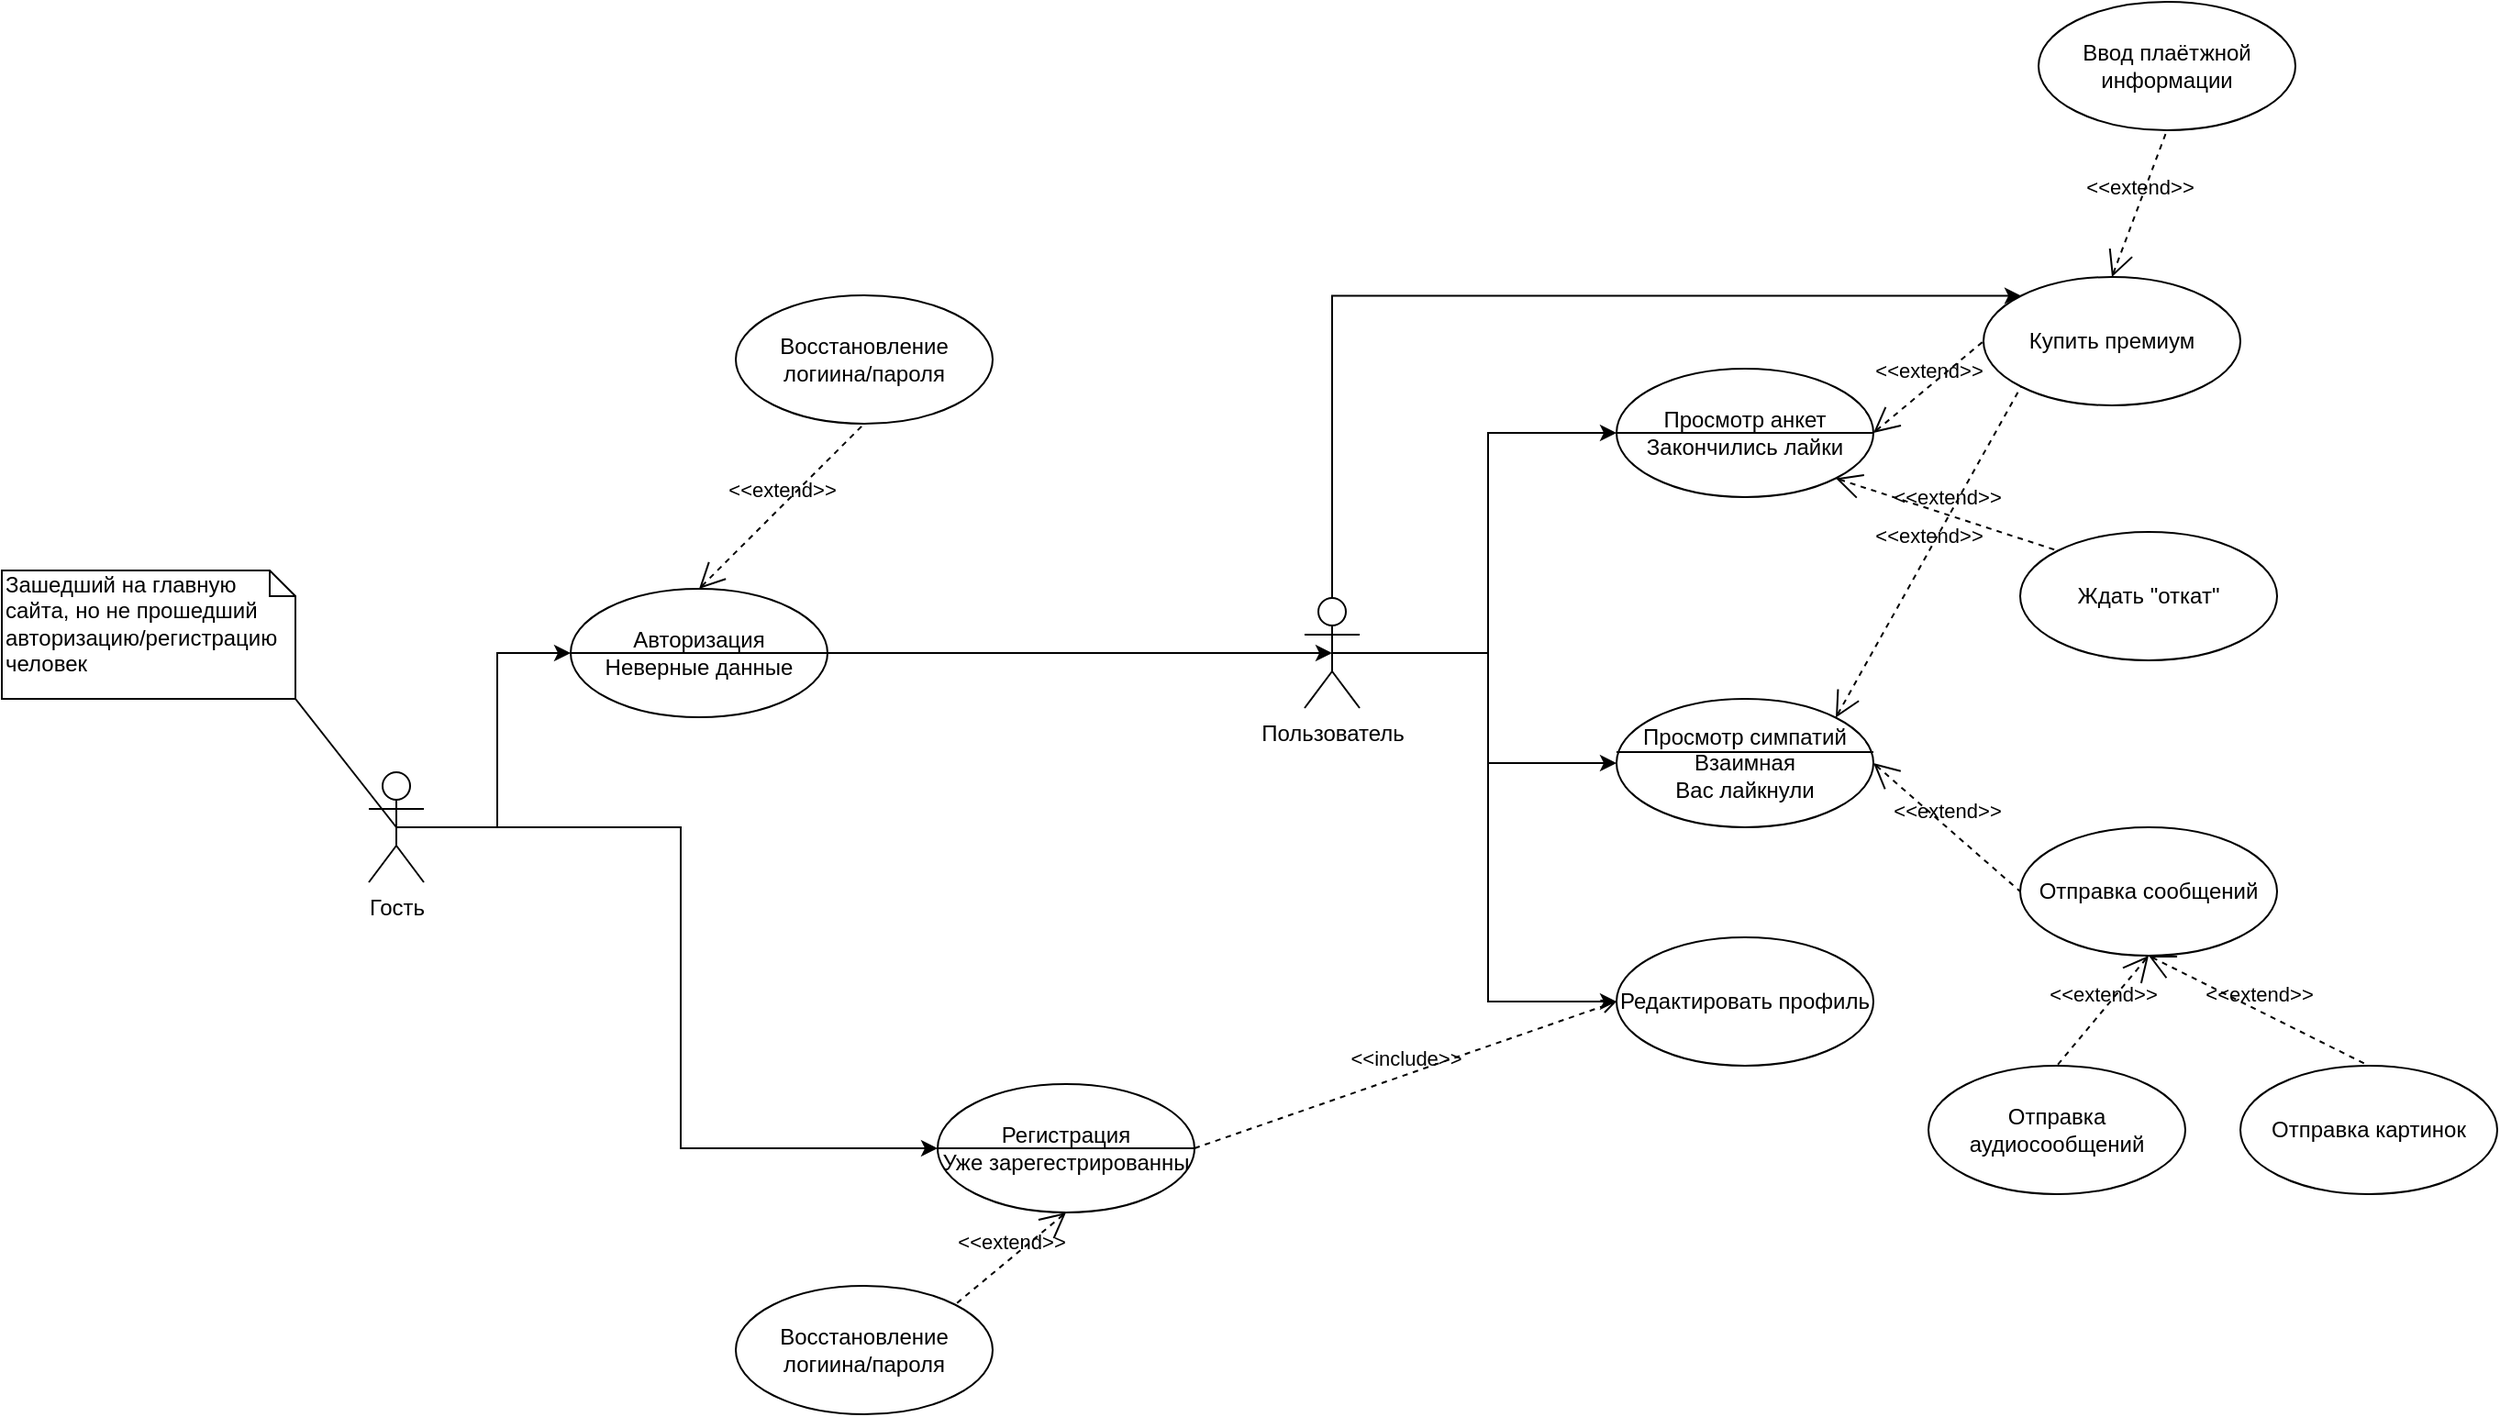 <mxfile version="12.6.5" type="device"><diagram name="Page-1" id="e7e014a7-5840-1c2e-5031-d8a46d1fe8dd"><mxGraphModel dx="2567" dy="862" grid="1" gridSize="10" guides="1" tooltips="1" connect="1" arrows="1" fold="1" page="1" pageScale="1" pageWidth="1169" pageHeight="826" background="#ffffff" math="0" shadow="0"><root><mxCell id="0"/><mxCell id="1" parent="0"/><mxCell id="LJco6tQhT-BtaoY_4gBt-48" style="edgeStyle=orthogonalEdgeStyle;rounded=0;orthogonalLoop=1;jettySize=auto;html=1;exitX=0.5;exitY=0.5;exitDx=0;exitDy=0;exitPerimeter=0;entryX=0;entryY=0.5;entryDx=0;entryDy=0;" edge="1" parent="1" source="LJco6tQhT-BtaoY_4gBt-41" target="LJco6tQhT-BtaoY_4gBt-44"><mxGeometry relative="1" as="geometry"/></mxCell><mxCell id="LJco6tQhT-BtaoY_4gBt-49" style="edgeStyle=orthogonalEdgeStyle;rounded=0;orthogonalLoop=1;jettySize=auto;html=1;exitX=0.5;exitY=0.5;exitDx=0;exitDy=0;exitPerimeter=0;entryX=0;entryY=0.5;entryDx=0;entryDy=0;" edge="1" parent="1" source="LJco6tQhT-BtaoY_4gBt-41" target="LJco6tQhT-BtaoY_4gBt-42"><mxGeometry relative="1" as="geometry"/></mxCell><mxCell id="LJco6tQhT-BtaoY_4gBt-41" value="Гость" style="shape=umlActor;verticalLabelPosition=bottom;labelBackgroundColor=#ffffff;verticalAlign=top;html=1;" vertex="1" parent="1"><mxGeometry x="80" y="460" width="30" height="60" as="geometry"/></mxCell><mxCell id="LJco6tQhT-BtaoY_4gBt-42" value="Регистрация&lt;br&gt;Уже зарегестрированны" style="ellipse;whiteSpace=wrap;html=1;" vertex="1" parent="1"><mxGeometry x="390" y="630" width="140" height="70" as="geometry"/></mxCell><mxCell id="LJco6tQhT-BtaoY_4gBt-68" style="edgeStyle=orthogonalEdgeStyle;rounded=0;orthogonalLoop=1;jettySize=auto;html=1;exitX=0.5;exitY=0.5;exitDx=0;exitDy=0;exitPerimeter=0;entryX=0;entryY=0.5;entryDx=0;entryDy=0;" edge="1" parent="1" source="LJco6tQhT-BtaoY_4gBt-43" target="LJco6tQhT-BtaoY_4gBt-52"><mxGeometry relative="1" as="geometry"/></mxCell><mxCell id="LJco6tQhT-BtaoY_4gBt-72" style="edgeStyle=orthogonalEdgeStyle;rounded=0;orthogonalLoop=1;jettySize=auto;html=1;exitX=0.5;exitY=0.5;exitDx=0;exitDy=0;exitPerimeter=0;entryX=0;entryY=0.5;entryDx=0;entryDy=0;" edge="1" parent="1" source="LJco6tQhT-BtaoY_4gBt-43" target="LJco6tQhT-BtaoY_4gBt-71"><mxGeometry relative="1" as="geometry"/></mxCell><mxCell id="LJco6tQhT-BtaoY_4gBt-78" style="edgeStyle=orthogonalEdgeStyle;rounded=0;orthogonalLoop=1;jettySize=auto;html=1;exitX=0.5;exitY=0.5;exitDx=0;exitDy=0;exitPerimeter=0;entryX=0;entryY=0;entryDx=0;entryDy=0;" edge="1" parent="1" source="LJco6tQhT-BtaoY_4gBt-43" target="LJco6tQhT-BtaoY_4gBt-74"><mxGeometry relative="1" as="geometry"><Array as="points"><mxPoint x="605" y="200"/></Array></mxGeometry></mxCell><mxCell id="LJco6tQhT-BtaoY_4gBt-85" style="edgeStyle=orthogonalEdgeStyle;rounded=0;orthogonalLoop=1;jettySize=auto;html=1;exitX=0.5;exitY=0.5;exitDx=0;exitDy=0;exitPerimeter=0;entryX=0;entryY=0.5;entryDx=0;entryDy=0;" edge="1" parent="1" source="LJco6tQhT-BtaoY_4gBt-43" target="LJco6tQhT-BtaoY_4gBt-84"><mxGeometry relative="1" as="geometry"/></mxCell><mxCell id="LJco6tQhT-BtaoY_4gBt-43" value="Пользователь" style="shape=umlActor;verticalLabelPosition=bottom;labelBackgroundColor=#ffffff;verticalAlign=top;html=1;" vertex="1" parent="1"><mxGeometry x="590" y="365" width="30" height="60" as="geometry"/></mxCell><mxCell id="LJco6tQhT-BtaoY_4gBt-64" style="edgeStyle=orthogonalEdgeStyle;rounded=0;orthogonalLoop=1;jettySize=auto;html=1;exitX=1;exitY=0.5;exitDx=0;exitDy=0;entryX=0.5;entryY=0.5;entryDx=0;entryDy=0;entryPerimeter=0;" edge="1" parent="1" source="LJco6tQhT-BtaoY_4gBt-44" target="LJco6tQhT-BtaoY_4gBt-43"><mxGeometry relative="1" as="geometry"><Array as="points"><mxPoint x="605" y="395"/></Array></mxGeometry></mxCell><mxCell id="LJco6tQhT-BtaoY_4gBt-44" value="Авторизация&lt;br&gt;Неверные данные" style="ellipse;whiteSpace=wrap;html=1;" vertex="1" parent="1"><mxGeometry x="190" y="360" width="140" height="70" as="geometry"/></mxCell><mxCell id="LJco6tQhT-BtaoY_4gBt-52" value="Редактировать профиль" style="ellipse;whiteSpace=wrap;html=1;" vertex="1" parent="1"><mxGeometry x="760" y="550" width="140" height="70" as="geometry"/></mxCell><mxCell id="LJco6tQhT-BtaoY_4gBt-57" value="Восстановление логиина/пароля" style="ellipse;whiteSpace=wrap;html=1;" vertex="1" parent="1"><mxGeometry x="280" y="200" width="140" height="70" as="geometry"/></mxCell><mxCell id="LJco6tQhT-BtaoY_4gBt-61" value="Восстановление логиина/пароля" style="ellipse;whiteSpace=wrap;html=1;" vertex="1" parent="1"><mxGeometry x="280" y="740" width="140" height="70" as="geometry"/></mxCell><mxCell id="LJco6tQhT-BtaoY_4gBt-63" value="" style="line;strokeWidth=1;fillColor=none;align=left;verticalAlign=middle;spacingTop=-1;spacingLeft=3;spacingRight=3;rotatable=0;labelPosition=right;points=[];portConstraint=eastwest;" vertex="1" parent="1"><mxGeometry x="190" y="391" width="140" height="8" as="geometry"/></mxCell><mxCell id="LJco6tQhT-BtaoY_4gBt-65" value="" style="line;strokeWidth=1;fillColor=none;align=left;verticalAlign=middle;spacingTop=-1;spacingLeft=3;spacingRight=3;rotatable=0;labelPosition=right;points=[];portConstraint=eastwest;" vertex="1" parent="1"><mxGeometry x="390" y="661" width="140" height="8" as="geometry"/></mxCell><mxCell id="LJco6tQhT-BtaoY_4gBt-71" value="Просмотр анкет&lt;br&gt;Закончились лайки" style="ellipse;whiteSpace=wrap;html=1;" vertex="1" parent="1"><mxGeometry x="760" y="240" width="140" height="70" as="geometry"/></mxCell><mxCell id="LJco6tQhT-BtaoY_4gBt-73" value="" style="line;strokeWidth=1;fillColor=none;align=left;verticalAlign=middle;spacingTop=-1;spacingLeft=3;spacingRight=3;rotatable=0;labelPosition=right;points=[];portConstraint=eastwest;" vertex="1" parent="1"><mxGeometry x="760" y="271" width="140" height="8" as="geometry"/></mxCell><mxCell id="LJco6tQhT-BtaoY_4gBt-74" value="Купить премиум" style="ellipse;whiteSpace=wrap;html=1;" vertex="1" parent="1"><mxGeometry x="960" y="190" width="140" height="70" as="geometry"/></mxCell><mxCell id="LJco6tQhT-BtaoY_4gBt-79" value="Ждать &quot;откат&quot;" style="ellipse;whiteSpace=wrap;html=1;" vertex="1" parent="1"><mxGeometry x="980" y="329" width="140" height="70" as="geometry"/></mxCell><mxCell id="LJco6tQhT-BtaoY_4gBt-84" value="Просмотр симпатий&lt;br&gt;Взаимная&lt;br&gt;Вас лайкнули" style="ellipse;whiteSpace=wrap;html=1;" vertex="1" parent="1"><mxGeometry x="760" y="420" width="140" height="70" as="geometry"/></mxCell><mxCell id="LJco6tQhT-BtaoY_4gBt-86" value="Отправка сообщений" style="ellipse;whiteSpace=wrap;html=1;" vertex="1" parent="1"><mxGeometry x="980" y="490" width="140" height="70" as="geometry"/></mxCell><mxCell id="LJco6tQhT-BtaoY_4gBt-90" value="" style="line;strokeWidth=1;fillColor=none;align=left;verticalAlign=middle;spacingTop=-1;spacingLeft=3;spacingRight=3;rotatable=0;labelPosition=right;points=[];portConstraint=eastwest;" vertex="1" parent="1"><mxGeometry x="760" y="445" width="140" height="8" as="geometry"/></mxCell><mxCell id="LJco6tQhT-BtaoY_4gBt-92" value="&amp;lt;&amp;lt;include&amp;gt;&amp;gt;" style="edgeStyle=none;html=1;endArrow=open;verticalAlign=bottom;dashed=1;labelBackgroundColor=none;exitX=1;exitY=0.5;exitDx=0;exitDy=0;entryX=0;entryY=0.5;entryDx=0;entryDy=0;" edge="1" parent="1" source="LJco6tQhT-BtaoY_4gBt-42" target="LJco6tQhT-BtaoY_4gBt-52"><mxGeometry width="160" relative="1" as="geometry"><mxPoint x="330" y="520" as="sourcePoint"/><mxPoint x="490" y="520" as="targetPoint"/></mxGeometry></mxCell><mxCell id="LJco6tQhT-BtaoY_4gBt-93" value="&amp;lt;&amp;lt;extend&amp;gt;&amp;gt;" style="edgeStyle=none;html=1;startArrow=open;endArrow=none;startSize=12;verticalAlign=bottom;dashed=1;labelBackgroundColor=none;exitX=0.5;exitY=1;exitDx=0;exitDy=0;entryX=1;entryY=0;entryDx=0;entryDy=0;" edge="1" parent="1" source="LJco6tQhT-BtaoY_4gBt-42" target="LJco6tQhT-BtaoY_4gBt-61"><mxGeometry width="160" relative="1" as="geometry"><mxPoint x="510" y="740" as="sourcePoint"/><mxPoint x="670" y="740" as="targetPoint"/></mxGeometry></mxCell><mxCell id="LJco6tQhT-BtaoY_4gBt-94" value="&amp;lt;&amp;lt;extend&amp;gt;&amp;gt;" style="edgeStyle=none;html=1;startArrow=open;endArrow=none;startSize=12;verticalAlign=bottom;dashed=1;labelBackgroundColor=none;exitX=1;exitY=1;exitDx=0;exitDy=0;entryX=0;entryY=0;entryDx=0;entryDy=0;" edge="1" parent="1" source="LJco6tQhT-BtaoY_4gBt-71" target="LJco6tQhT-BtaoY_4gBt-79"><mxGeometry width="160" relative="1" as="geometry"><mxPoint x="840.5" y="329" as="sourcePoint"/><mxPoint x="779.997" y="379.251" as="targetPoint"/></mxGeometry></mxCell><mxCell id="LJco6tQhT-BtaoY_4gBt-95" value="&amp;lt;&amp;lt;extend&amp;gt;&amp;gt;" style="edgeStyle=none;html=1;startArrow=open;endArrow=none;startSize=12;verticalAlign=bottom;dashed=1;labelBackgroundColor=none;exitX=1;exitY=0.5;exitDx=0;exitDy=0;entryX=0;entryY=0.5;entryDx=0;entryDy=0;" edge="1" parent="1" source="LJco6tQhT-BtaoY_4gBt-71" target="LJco6tQhT-BtaoY_4gBt-74"><mxGeometry width="160" relative="1" as="geometry"><mxPoint x="889.497" y="129.999" as="sourcePoint"/><mxPoint x="1010.503" y="169.501" as="targetPoint"/></mxGeometry></mxCell><mxCell id="LJco6tQhT-BtaoY_4gBt-96" value="&amp;lt;&amp;lt;extend&amp;gt;&amp;gt;" style="edgeStyle=none;html=1;startArrow=open;endArrow=none;startSize=12;verticalAlign=bottom;dashed=1;labelBackgroundColor=none;exitX=1;exitY=0;exitDx=0;exitDy=0;entryX=0;entryY=1;entryDx=0;entryDy=0;" edge="1" parent="1" source="LJco6tQhT-BtaoY_4gBt-84" target="LJco6tQhT-BtaoY_4gBt-74"><mxGeometry width="160" relative="1" as="geometry"><mxPoint x="899.497" y="319.749" as="sourcePoint"/><mxPoint x="1020.503" y="359.251" as="targetPoint"/></mxGeometry></mxCell><mxCell id="LJco6tQhT-BtaoY_4gBt-97" value="&amp;lt;&amp;lt;extend&amp;gt;&amp;gt;" style="edgeStyle=none;html=1;startArrow=open;endArrow=none;startSize=12;verticalAlign=bottom;dashed=1;labelBackgroundColor=none;exitX=1;exitY=0.5;exitDx=0;exitDy=0;entryX=0;entryY=0.5;entryDx=0;entryDy=0;" edge="1" parent="1" source="LJco6tQhT-BtaoY_4gBt-84" target="LJco6tQhT-BtaoY_4gBt-86"><mxGeometry width="160" relative="1" as="geometry"><mxPoint x="929.997" y="621.499" as="sourcePoint"/><mxPoint x="1051.003" y="661.001" as="targetPoint"/></mxGeometry></mxCell><mxCell id="LJco6tQhT-BtaoY_4gBt-98" value="&amp;lt;&amp;lt;extend&amp;gt;&amp;gt;" style="edgeStyle=none;html=1;startArrow=open;endArrow=none;startSize=12;verticalAlign=bottom;dashed=1;labelBackgroundColor=none;exitX=0.5;exitY=0;exitDx=0;exitDy=0;entryX=0.5;entryY=1;entryDx=0;entryDy=0;" edge="1" parent="1" source="LJco6tQhT-BtaoY_4gBt-44" target="LJco6tQhT-BtaoY_4gBt-57"><mxGeometry width="160" relative="1" as="geometry"><mxPoint x="379.997" y="299.999" as="sourcePoint"/><mxPoint x="501.003" y="339.501" as="targetPoint"/></mxGeometry></mxCell><mxCell id="LJco6tQhT-BtaoY_4gBt-99" value="Ввод плаётжной информации" style="ellipse;whiteSpace=wrap;html=1;" vertex="1" parent="1"><mxGeometry x="990" y="40" width="140" height="70" as="geometry"/></mxCell><mxCell id="LJco6tQhT-BtaoY_4gBt-100" value="Зашедший на главную сайта, но не прошедший авторизацию/регистрацию человек" style="shape=note;whiteSpace=wrap;html=1;size=14;verticalAlign=top;align=left;spacingTop=-6;" vertex="1" parent="1"><mxGeometry x="-120" y="350" width="160" height="70" as="geometry"/></mxCell><mxCell id="LJco6tQhT-BtaoY_4gBt-102" value="" style="endArrow=none;html=1;entryX=1;entryY=1;entryDx=0;entryDy=0;entryPerimeter=0;exitX=0.5;exitY=0.5;exitDx=0;exitDy=0;exitPerimeter=0;" edge="1" parent="1" source="LJco6tQhT-BtaoY_4gBt-41" target="LJco6tQhT-BtaoY_4gBt-100"><mxGeometry width="50" height="50" relative="1" as="geometry"><mxPoint x="-60" y="550" as="sourcePoint"/><mxPoint x="-10" y="500" as="targetPoint"/></mxGeometry></mxCell><mxCell id="LJco6tQhT-BtaoY_4gBt-103" value="&amp;lt;&amp;lt;extend&amp;gt;&amp;gt;" style="edgeStyle=none;html=1;startArrow=open;endArrow=none;startSize=12;verticalAlign=bottom;dashed=1;labelBackgroundColor=none;exitX=0.5;exitY=0;exitDx=0;exitDy=0;entryX=0.5;entryY=1;entryDx=0;entryDy=0;" edge="1" parent="1" source="LJco6tQhT-BtaoY_4gBt-74" target="LJco6tQhT-BtaoY_4gBt-99"><mxGeometry width="160" relative="1" as="geometry"><mxPoint x="940" y="160" as="sourcePoint"/><mxPoint x="1060" y="130" as="targetPoint"/></mxGeometry></mxCell><mxCell id="LJco6tQhT-BtaoY_4gBt-105" value="Отправка аудиосообщений" style="ellipse;whiteSpace=wrap;html=1;" vertex="1" parent="1"><mxGeometry x="930" y="620" width="140" height="70" as="geometry"/></mxCell><mxCell id="LJco6tQhT-BtaoY_4gBt-106" value="Отправка картинок" style="ellipse;whiteSpace=wrap;html=1;" vertex="1" parent="1"><mxGeometry x="1100" y="620" width="140" height="70" as="geometry"/></mxCell><mxCell id="LJco6tQhT-BtaoY_4gBt-107" value="&amp;lt;&amp;lt;extend&amp;gt;&amp;gt;" style="edgeStyle=none;html=1;startArrow=open;endArrow=none;startSize=12;verticalAlign=bottom;dashed=1;labelBackgroundColor=none;exitX=0.5;exitY=1;exitDx=0;exitDy=0;entryX=0.5;entryY=0;entryDx=0;entryDy=0;" edge="1" parent="1" source="LJco6tQhT-BtaoY_4gBt-86" target="LJco6tQhT-BtaoY_4gBt-105"><mxGeometry width="160" relative="1" as="geometry"><mxPoint x="1050" y="610" as="sourcePoint"/><mxPoint x="1130" y="600" as="targetPoint"/></mxGeometry></mxCell><mxCell id="LJco6tQhT-BtaoY_4gBt-108" value="&amp;lt;&amp;lt;extend&amp;gt;&amp;gt;" style="edgeStyle=none;html=1;startArrow=open;endArrow=none;startSize=12;verticalAlign=bottom;dashed=1;labelBackgroundColor=none;exitX=0.5;exitY=1;exitDx=0;exitDy=0;entryX=0.5;entryY=0;entryDx=0;entryDy=0;" edge="1" parent="1" source="LJco6tQhT-BtaoY_4gBt-86" target="LJco6tQhT-BtaoY_4gBt-106"><mxGeometry width="160" relative="1" as="geometry"><mxPoint x="1060" y="570" as="sourcePoint"/><mxPoint x="1010" y="630" as="targetPoint"/></mxGeometry></mxCell></root></mxGraphModel></diagram></mxfile>